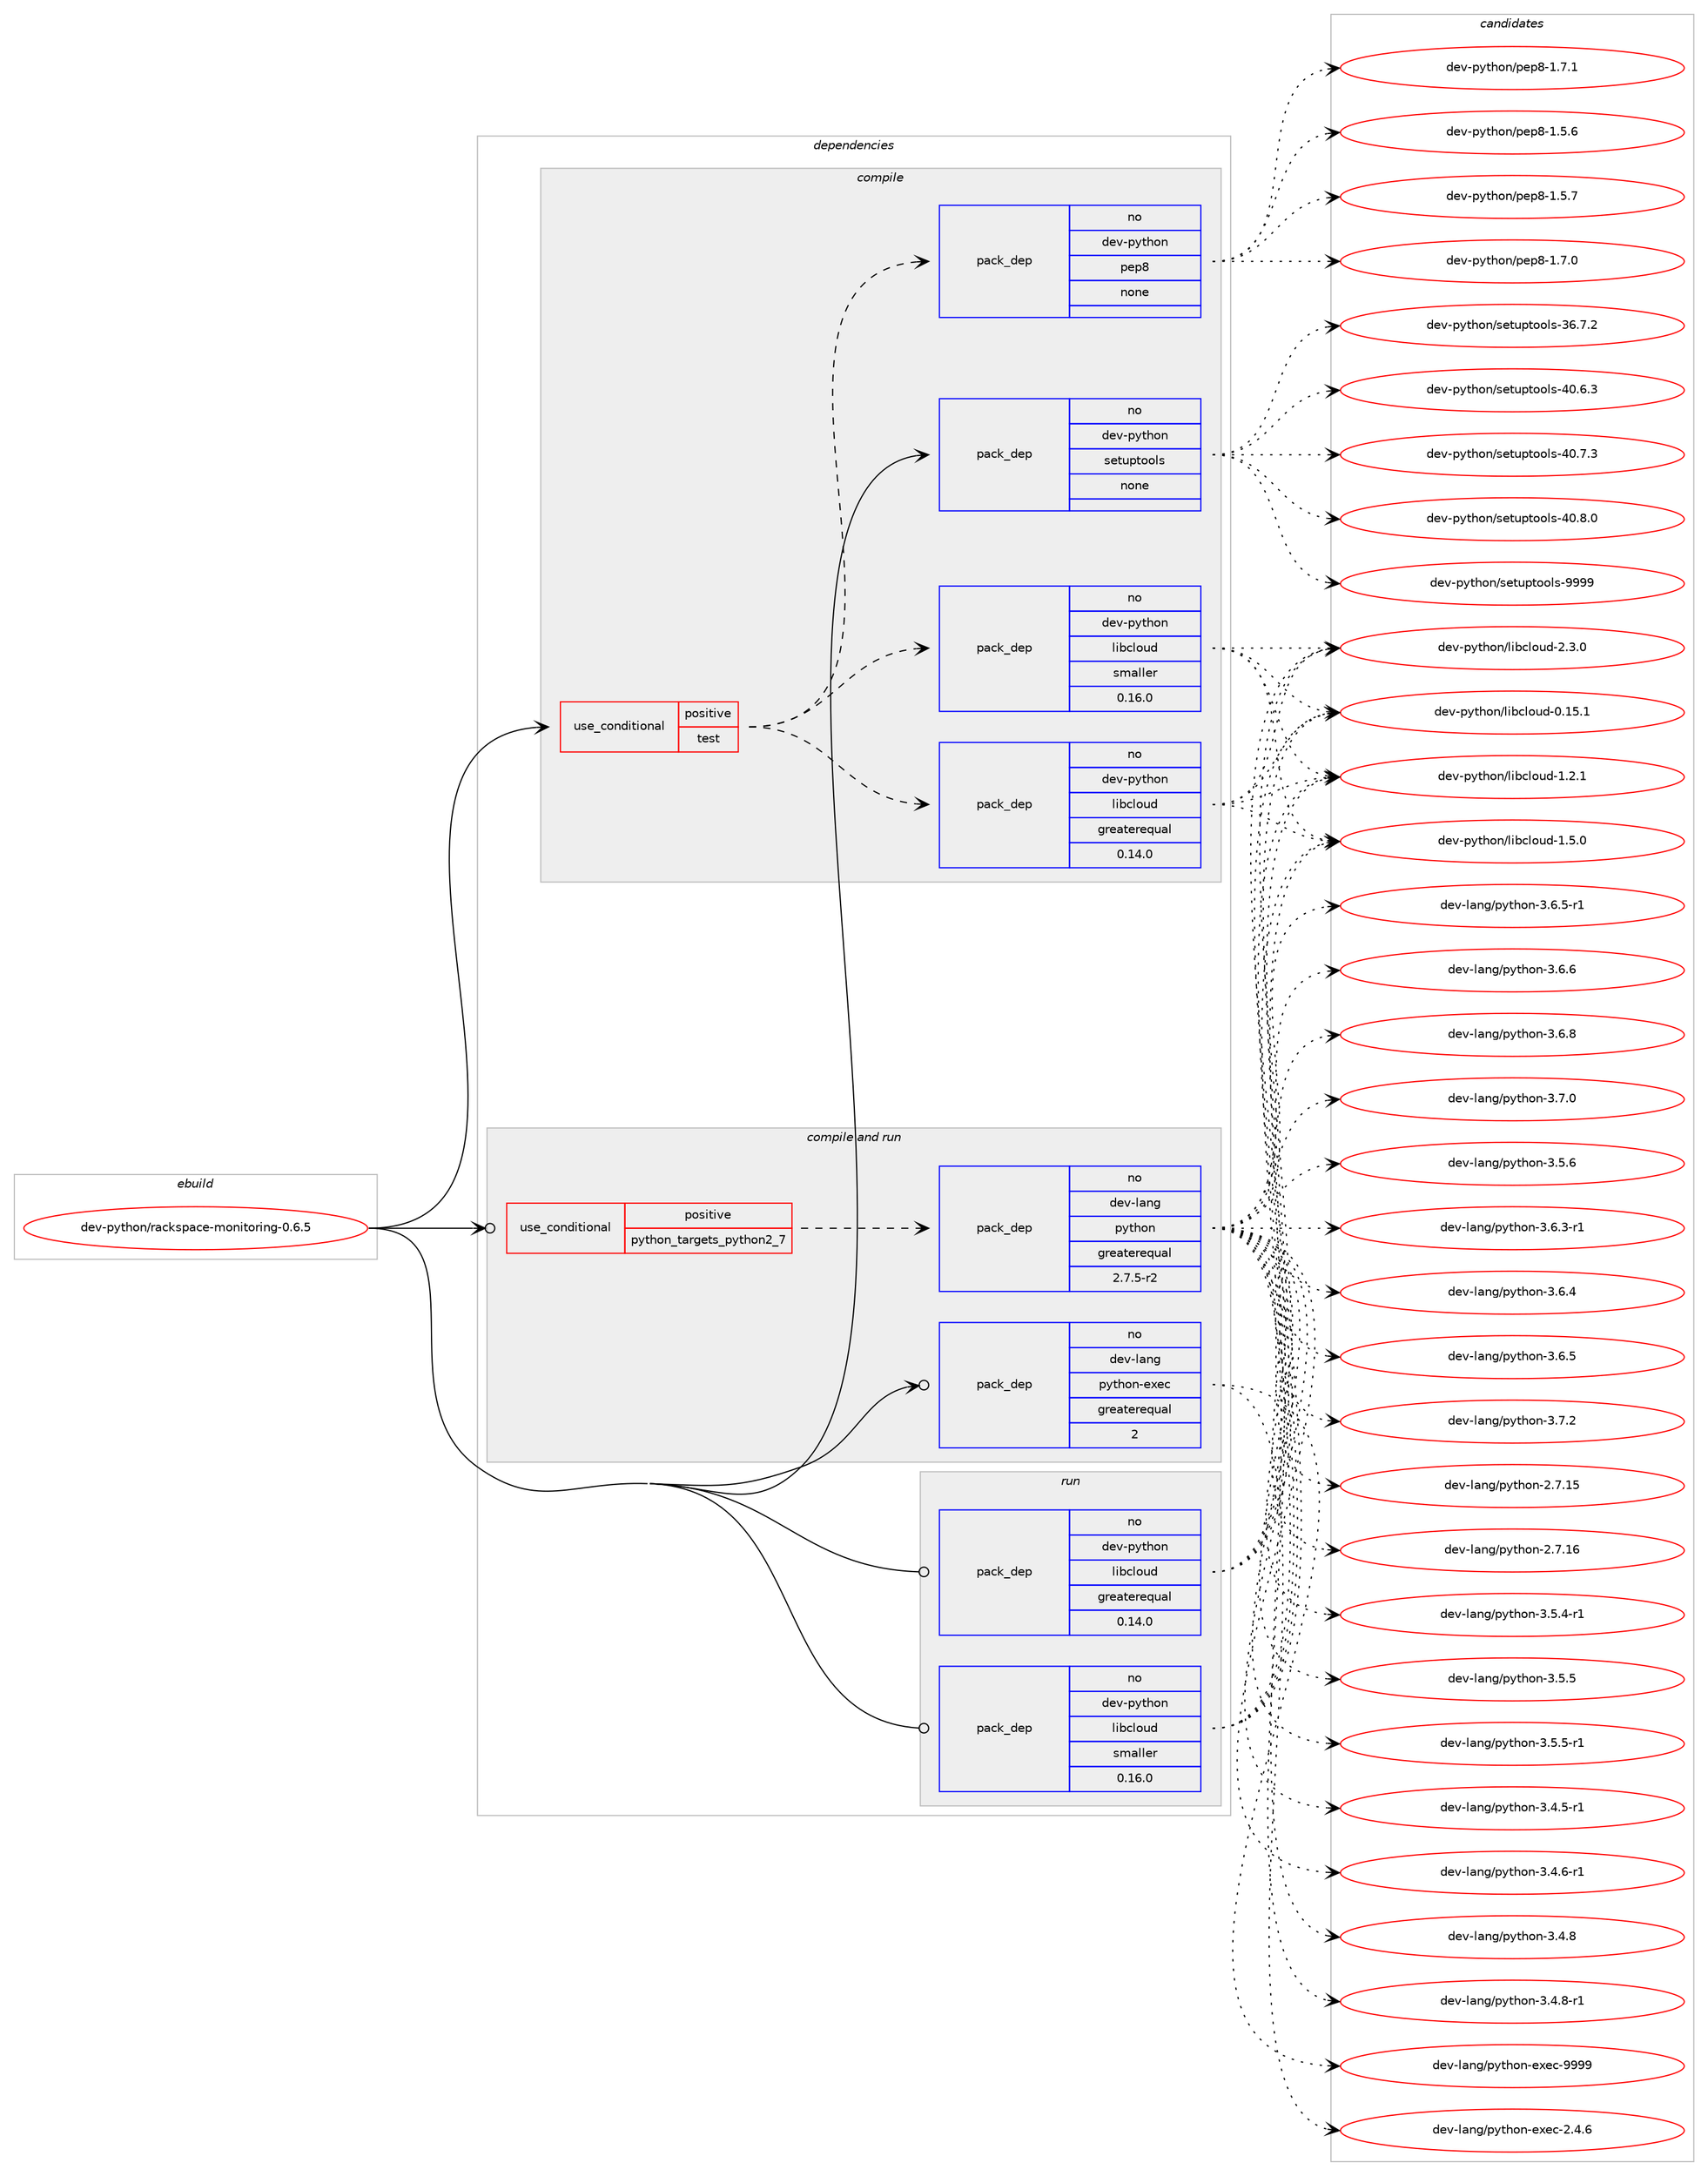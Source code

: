 digraph prolog {

# *************
# Graph options
# *************

newrank=true;
concentrate=true;
compound=true;
graph [rankdir=LR,fontname=Helvetica,fontsize=10,ranksep=1.5];#, ranksep=2.5, nodesep=0.2];
edge  [arrowhead=vee];
node  [fontname=Helvetica,fontsize=10];

# **********
# The ebuild
# **********

subgraph cluster_leftcol {
color=gray;
rank=same;
label=<<i>ebuild</i>>;
id [label="dev-python/rackspace-monitoring-0.6.5", color=red, width=4, href="../dev-python/rackspace-monitoring-0.6.5.svg"];
}

# ****************
# The dependencies
# ****************

subgraph cluster_midcol {
color=gray;
label=<<i>dependencies</i>>;
subgraph cluster_compile {
fillcolor="#eeeeee";
style=filled;
label=<<i>compile</i>>;
subgraph cond383510 {
dependency1438104 [label=<<TABLE BORDER="0" CELLBORDER="1" CELLSPACING="0" CELLPADDING="4"><TR><TD ROWSPAN="3" CELLPADDING="10">use_conditional</TD></TR><TR><TD>positive</TD></TR><TR><TD>test</TD></TR></TABLE>>, shape=none, color=red];
subgraph pack1031235 {
dependency1438105 [label=<<TABLE BORDER="0" CELLBORDER="1" CELLSPACING="0" CELLPADDING="4" WIDTH="220"><TR><TD ROWSPAN="6" CELLPADDING="30">pack_dep</TD></TR><TR><TD WIDTH="110">no</TD></TR><TR><TD>dev-python</TD></TR><TR><TD>pep8</TD></TR><TR><TD>none</TD></TR><TR><TD></TD></TR></TABLE>>, shape=none, color=blue];
}
dependency1438104:e -> dependency1438105:w [weight=20,style="dashed",arrowhead="vee"];
subgraph pack1031236 {
dependency1438106 [label=<<TABLE BORDER="0" CELLBORDER="1" CELLSPACING="0" CELLPADDING="4" WIDTH="220"><TR><TD ROWSPAN="6" CELLPADDING="30">pack_dep</TD></TR><TR><TD WIDTH="110">no</TD></TR><TR><TD>dev-python</TD></TR><TR><TD>libcloud</TD></TR><TR><TD>greaterequal</TD></TR><TR><TD>0.14.0</TD></TR></TABLE>>, shape=none, color=blue];
}
dependency1438104:e -> dependency1438106:w [weight=20,style="dashed",arrowhead="vee"];
subgraph pack1031237 {
dependency1438107 [label=<<TABLE BORDER="0" CELLBORDER="1" CELLSPACING="0" CELLPADDING="4" WIDTH="220"><TR><TD ROWSPAN="6" CELLPADDING="30">pack_dep</TD></TR><TR><TD WIDTH="110">no</TD></TR><TR><TD>dev-python</TD></TR><TR><TD>libcloud</TD></TR><TR><TD>smaller</TD></TR><TR><TD>0.16.0</TD></TR></TABLE>>, shape=none, color=blue];
}
dependency1438104:e -> dependency1438107:w [weight=20,style="dashed",arrowhead="vee"];
}
id:e -> dependency1438104:w [weight=20,style="solid",arrowhead="vee"];
subgraph pack1031238 {
dependency1438108 [label=<<TABLE BORDER="0" CELLBORDER="1" CELLSPACING="0" CELLPADDING="4" WIDTH="220"><TR><TD ROWSPAN="6" CELLPADDING="30">pack_dep</TD></TR><TR><TD WIDTH="110">no</TD></TR><TR><TD>dev-python</TD></TR><TR><TD>setuptools</TD></TR><TR><TD>none</TD></TR><TR><TD></TD></TR></TABLE>>, shape=none, color=blue];
}
id:e -> dependency1438108:w [weight=20,style="solid",arrowhead="vee"];
}
subgraph cluster_compileandrun {
fillcolor="#eeeeee";
style=filled;
label=<<i>compile and run</i>>;
subgraph cond383511 {
dependency1438109 [label=<<TABLE BORDER="0" CELLBORDER="1" CELLSPACING="0" CELLPADDING="4"><TR><TD ROWSPAN="3" CELLPADDING="10">use_conditional</TD></TR><TR><TD>positive</TD></TR><TR><TD>python_targets_python2_7</TD></TR></TABLE>>, shape=none, color=red];
subgraph pack1031239 {
dependency1438110 [label=<<TABLE BORDER="0" CELLBORDER="1" CELLSPACING="0" CELLPADDING="4" WIDTH="220"><TR><TD ROWSPAN="6" CELLPADDING="30">pack_dep</TD></TR><TR><TD WIDTH="110">no</TD></TR><TR><TD>dev-lang</TD></TR><TR><TD>python</TD></TR><TR><TD>greaterequal</TD></TR><TR><TD>2.7.5-r2</TD></TR></TABLE>>, shape=none, color=blue];
}
dependency1438109:e -> dependency1438110:w [weight=20,style="dashed",arrowhead="vee"];
}
id:e -> dependency1438109:w [weight=20,style="solid",arrowhead="odotvee"];
subgraph pack1031240 {
dependency1438111 [label=<<TABLE BORDER="0" CELLBORDER="1" CELLSPACING="0" CELLPADDING="4" WIDTH="220"><TR><TD ROWSPAN="6" CELLPADDING="30">pack_dep</TD></TR><TR><TD WIDTH="110">no</TD></TR><TR><TD>dev-lang</TD></TR><TR><TD>python-exec</TD></TR><TR><TD>greaterequal</TD></TR><TR><TD>2</TD></TR></TABLE>>, shape=none, color=blue];
}
id:e -> dependency1438111:w [weight=20,style="solid",arrowhead="odotvee"];
}
subgraph cluster_run {
fillcolor="#eeeeee";
style=filled;
label=<<i>run</i>>;
subgraph pack1031241 {
dependency1438112 [label=<<TABLE BORDER="0" CELLBORDER="1" CELLSPACING="0" CELLPADDING="4" WIDTH="220"><TR><TD ROWSPAN="6" CELLPADDING="30">pack_dep</TD></TR><TR><TD WIDTH="110">no</TD></TR><TR><TD>dev-python</TD></TR><TR><TD>libcloud</TD></TR><TR><TD>greaterequal</TD></TR><TR><TD>0.14.0</TD></TR></TABLE>>, shape=none, color=blue];
}
id:e -> dependency1438112:w [weight=20,style="solid",arrowhead="odot"];
subgraph pack1031242 {
dependency1438113 [label=<<TABLE BORDER="0" CELLBORDER="1" CELLSPACING="0" CELLPADDING="4" WIDTH="220"><TR><TD ROWSPAN="6" CELLPADDING="30">pack_dep</TD></TR><TR><TD WIDTH="110">no</TD></TR><TR><TD>dev-python</TD></TR><TR><TD>libcloud</TD></TR><TR><TD>smaller</TD></TR><TR><TD>0.16.0</TD></TR></TABLE>>, shape=none, color=blue];
}
id:e -> dependency1438113:w [weight=20,style="solid",arrowhead="odot"];
}
}

# **************
# The candidates
# **************

subgraph cluster_choices {
rank=same;
color=gray;
label=<<i>candidates</i>>;

subgraph choice1031235 {
color=black;
nodesep=1;
choice100101118451121211161041111104711210111256454946534654 [label="dev-python/pep8-1.5.6", color=red, width=4,href="../dev-python/pep8-1.5.6.svg"];
choice100101118451121211161041111104711210111256454946534655 [label="dev-python/pep8-1.5.7", color=red, width=4,href="../dev-python/pep8-1.5.7.svg"];
choice100101118451121211161041111104711210111256454946554648 [label="dev-python/pep8-1.7.0", color=red, width=4,href="../dev-python/pep8-1.7.0.svg"];
choice100101118451121211161041111104711210111256454946554649 [label="dev-python/pep8-1.7.1", color=red, width=4,href="../dev-python/pep8-1.7.1.svg"];
dependency1438105:e -> choice100101118451121211161041111104711210111256454946534654:w [style=dotted,weight="100"];
dependency1438105:e -> choice100101118451121211161041111104711210111256454946534655:w [style=dotted,weight="100"];
dependency1438105:e -> choice100101118451121211161041111104711210111256454946554648:w [style=dotted,weight="100"];
dependency1438105:e -> choice100101118451121211161041111104711210111256454946554649:w [style=dotted,weight="100"];
}
subgraph choice1031236 {
color=black;
nodesep=1;
choice1001011184511212111610411111047108105989910811111710045484649534649 [label="dev-python/libcloud-0.15.1", color=red, width=4,href="../dev-python/libcloud-0.15.1.svg"];
choice10010111845112121116104111110471081059899108111117100454946504649 [label="dev-python/libcloud-1.2.1", color=red, width=4,href="../dev-python/libcloud-1.2.1.svg"];
choice10010111845112121116104111110471081059899108111117100454946534648 [label="dev-python/libcloud-1.5.0", color=red, width=4,href="../dev-python/libcloud-1.5.0.svg"];
choice10010111845112121116104111110471081059899108111117100455046514648 [label="dev-python/libcloud-2.3.0", color=red, width=4,href="../dev-python/libcloud-2.3.0.svg"];
dependency1438106:e -> choice1001011184511212111610411111047108105989910811111710045484649534649:w [style=dotted,weight="100"];
dependency1438106:e -> choice10010111845112121116104111110471081059899108111117100454946504649:w [style=dotted,weight="100"];
dependency1438106:e -> choice10010111845112121116104111110471081059899108111117100454946534648:w [style=dotted,weight="100"];
dependency1438106:e -> choice10010111845112121116104111110471081059899108111117100455046514648:w [style=dotted,weight="100"];
}
subgraph choice1031237 {
color=black;
nodesep=1;
choice1001011184511212111610411111047108105989910811111710045484649534649 [label="dev-python/libcloud-0.15.1", color=red, width=4,href="../dev-python/libcloud-0.15.1.svg"];
choice10010111845112121116104111110471081059899108111117100454946504649 [label="dev-python/libcloud-1.2.1", color=red, width=4,href="../dev-python/libcloud-1.2.1.svg"];
choice10010111845112121116104111110471081059899108111117100454946534648 [label="dev-python/libcloud-1.5.0", color=red, width=4,href="../dev-python/libcloud-1.5.0.svg"];
choice10010111845112121116104111110471081059899108111117100455046514648 [label="dev-python/libcloud-2.3.0", color=red, width=4,href="../dev-python/libcloud-2.3.0.svg"];
dependency1438107:e -> choice1001011184511212111610411111047108105989910811111710045484649534649:w [style=dotted,weight="100"];
dependency1438107:e -> choice10010111845112121116104111110471081059899108111117100454946504649:w [style=dotted,weight="100"];
dependency1438107:e -> choice10010111845112121116104111110471081059899108111117100454946534648:w [style=dotted,weight="100"];
dependency1438107:e -> choice10010111845112121116104111110471081059899108111117100455046514648:w [style=dotted,weight="100"];
}
subgraph choice1031238 {
color=black;
nodesep=1;
choice100101118451121211161041111104711510111611711211611111110811545515446554650 [label="dev-python/setuptools-36.7.2", color=red, width=4,href="../dev-python/setuptools-36.7.2.svg"];
choice100101118451121211161041111104711510111611711211611111110811545524846544651 [label="dev-python/setuptools-40.6.3", color=red, width=4,href="../dev-python/setuptools-40.6.3.svg"];
choice100101118451121211161041111104711510111611711211611111110811545524846554651 [label="dev-python/setuptools-40.7.3", color=red, width=4,href="../dev-python/setuptools-40.7.3.svg"];
choice100101118451121211161041111104711510111611711211611111110811545524846564648 [label="dev-python/setuptools-40.8.0", color=red, width=4,href="../dev-python/setuptools-40.8.0.svg"];
choice10010111845112121116104111110471151011161171121161111111081154557575757 [label="dev-python/setuptools-9999", color=red, width=4,href="../dev-python/setuptools-9999.svg"];
dependency1438108:e -> choice100101118451121211161041111104711510111611711211611111110811545515446554650:w [style=dotted,weight="100"];
dependency1438108:e -> choice100101118451121211161041111104711510111611711211611111110811545524846544651:w [style=dotted,weight="100"];
dependency1438108:e -> choice100101118451121211161041111104711510111611711211611111110811545524846554651:w [style=dotted,weight="100"];
dependency1438108:e -> choice100101118451121211161041111104711510111611711211611111110811545524846564648:w [style=dotted,weight="100"];
dependency1438108:e -> choice10010111845112121116104111110471151011161171121161111111081154557575757:w [style=dotted,weight="100"];
}
subgraph choice1031239 {
color=black;
nodesep=1;
choice10010111845108971101034711212111610411111045504655464953 [label="dev-lang/python-2.7.15", color=red, width=4,href="../dev-lang/python-2.7.15.svg"];
choice10010111845108971101034711212111610411111045504655464954 [label="dev-lang/python-2.7.16", color=red, width=4,href="../dev-lang/python-2.7.16.svg"];
choice1001011184510897110103471121211161041111104551465246534511449 [label="dev-lang/python-3.4.5-r1", color=red, width=4,href="../dev-lang/python-3.4.5-r1.svg"];
choice1001011184510897110103471121211161041111104551465246544511449 [label="dev-lang/python-3.4.6-r1", color=red, width=4,href="../dev-lang/python-3.4.6-r1.svg"];
choice100101118451089711010347112121116104111110455146524656 [label="dev-lang/python-3.4.8", color=red, width=4,href="../dev-lang/python-3.4.8.svg"];
choice1001011184510897110103471121211161041111104551465246564511449 [label="dev-lang/python-3.4.8-r1", color=red, width=4,href="../dev-lang/python-3.4.8-r1.svg"];
choice1001011184510897110103471121211161041111104551465346524511449 [label="dev-lang/python-3.5.4-r1", color=red, width=4,href="../dev-lang/python-3.5.4-r1.svg"];
choice100101118451089711010347112121116104111110455146534653 [label="dev-lang/python-3.5.5", color=red, width=4,href="../dev-lang/python-3.5.5.svg"];
choice1001011184510897110103471121211161041111104551465346534511449 [label="dev-lang/python-3.5.5-r1", color=red, width=4,href="../dev-lang/python-3.5.5-r1.svg"];
choice100101118451089711010347112121116104111110455146534654 [label="dev-lang/python-3.5.6", color=red, width=4,href="../dev-lang/python-3.5.6.svg"];
choice1001011184510897110103471121211161041111104551465446514511449 [label="dev-lang/python-3.6.3-r1", color=red, width=4,href="../dev-lang/python-3.6.3-r1.svg"];
choice100101118451089711010347112121116104111110455146544652 [label="dev-lang/python-3.6.4", color=red, width=4,href="../dev-lang/python-3.6.4.svg"];
choice100101118451089711010347112121116104111110455146544653 [label="dev-lang/python-3.6.5", color=red, width=4,href="../dev-lang/python-3.6.5.svg"];
choice1001011184510897110103471121211161041111104551465446534511449 [label="dev-lang/python-3.6.5-r1", color=red, width=4,href="../dev-lang/python-3.6.5-r1.svg"];
choice100101118451089711010347112121116104111110455146544654 [label="dev-lang/python-3.6.6", color=red, width=4,href="../dev-lang/python-3.6.6.svg"];
choice100101118451089711010347112121116104111110455146544656 [label="dev-lang/python-3.6.8", color=red, width=4,href="../dev-lang/python-3.6.8.svg"];
choice100101118451089711010347112121116104111110455146554648 [label="dev-lang/python-3.7.0", color=red, width=4,href="../dev-lang/python-3.7.0.svg"];
choice100101118451089711010347112121116104111110455146554650 [label="dev-lang/python-3.7.2", color=red, width=4,href="../dev-lang/python-3.7.2.svg"];
dependency1438110:e -> choice10010111845108971101034711212111610411111045504655464953:w [style=dotted,weight="100"];
dependency1438110:e -> choice10010111845108971101034711212111610411111045504655464954:w [style=dotted,weight="100"];
dependency1438110:e -> choice1001011184510897110103471121211161041111104551465246534511449:w [style=dotted,weight="100"];
dependency1438110:e -> choice1001011184510897110103471121211161041111104551465246544511449:w [style=dotted,weight="100"];
dependency1438110:e -> choice100101118451089711010347112121116104111110455146524656:w [style=dotted,weight="100"];
dependency1438110:e -> choice1001011184510897110103471121211161041111104551465246564511449:w [style=dotted,weight="100"];
dependency1438110:e -> choice1001011184510897110103471121211161041111104551465346524511449:w [style=dotted,weight="100"];
dependency1438110:e -> choice100101118451089711010347112121116104111110455146534653:w [style=dotted,weight="100"];
dependency1438110:e -> choice1001011184510897110103471121211161041111104551465346534511449:w [style=dotted,weight="100"];
dependency1438110:e -> choice100101118451089711010347112121116104111110455146534654:w [style=dotted,weight="100"];
dependency1438110:e -> choice1001011184510897110103471121211161041111104551465446514511449:w [style=dotted,weight="100"];
dependency1438110:e -> choice100101118451089711010347112121116104111110455146544652:w [style=dotted,weight="100"];
dependency1438110:e -> choice100101118451089711010347112121116104111110455146544653:w [style=dotted,weight="100"];
dependency1438110:e -> choice1001011184510897110103471121211161041111104551465446534511449:w [style=dotted,weight="100"];
dependency1438110:e -> choice100101118451089711010347112121116104111110455146544654:w [style=dotted,weight="100"];
dependency1438110:e -> choice100101118451089711010347112121116104111110455146544656:w [style=dotted,weight="100"];
dependency1438110:e -> choice100101118451089711010347112121116104111110455146554648:w [style=dotted,weight="100"];
dependency1438110:e -> choice100101118451089711010347112121116104111110455146554650:w [style=dotted,weight="100"];
}
subgraph choice1031240 {
color=black;
nodesep=1;
choice1001011184510897110103471121211161041111104510112010199455046524654 [label="dev-lang/python-exec-2.4.6", color=red, width=4,href="../dev-lang/python-exec-2.4.6.svg"];
choice10010111845108971101034711212111610411111045101120101994557575757 [label="dev-lang/python-exec-9999", color=red, width=4,href="../dev-lang/python-exec-9999.svg"];
dependency1438111:e -> choice1001011184510897110103471121211161041111104510112010199455046524654:w [style=dotted,weight="100"];
dependency1438111:e -> choice10010111845108971101034711212111610411111045101120101994557575757:w [style=dotted,weight="100"];
}
subgraph choice1031241 {
color=black;
nodesep=1;
choice1001011184511212111610411111047108105989910811111710045484649534649 [label="dev-python/libcloud-0.15.1", color=red, width=4,href="../dev-python/libcloud-0.15.1.svg"];
choice10010111845112121116104111110471081059899108111117100454946504649 [label="dev-python/libcloud-1.2.1", color=red, width=4,href="../dev-python/libcloud-1.2.1.svg"];
choice10010111845112121116104111110471081059899108111117100454946534648 [label="dev-python/libcloud-1.5.0", color=red, width=4,href="../dev-python/libcloud-1.5.0.svg"];
choice10010111845112121116104111110471081059899108111117100455046514648 [label="dev-python/libcloud-2.3.0", color=red, width=4,href="../dev-python/libcloud-2.3.0.svg"];
dependency1438112:e -> choice1001011184511212111610411111047108105989910811111710045484649534649:w [style=dotted,weight="100"];
dependency1438112:e -> choice10010111845112121116104111110471081059899108111117100454946504649:w [style=dotted,weight="100"];
dependency1438112:e -> choice10010111845112121116104111110471081059899108111117100454946534648:w [style=dotted,weight="100"];
dependency1438112:e -> choice10010111845112121116104111110471081059899108111117100455046514648:w [style=dotted,weight="100"];
}
subgraph choice1031242 {
color=black;
nodesep=1;
choice1001011184511212111610411111047108105989910811111710045484649534649 [label="dev-python/libcloud-0.15.1", color=red, width=4,href="../dev-python/libcloud-0.15.1.svg"];
choice10010111845112121116104111110471081059899108111117100454946504649 [label="dev-python/libcloud-1.2.1", color=red, width=4,href="../dev-python/libcloud-1.2.1.svg"];
choice10010111845112121116104111110471081059899108111117100454946534648 [label="dev-python/libcloud-1.5.0", color=red, width=4,href="../dev-python/libcloud-1.5.0.svg"];
choice10010111845112121116104111110471081059899108111117100455046514648 [label="dev-python/libcloud-2.3.0", color=red, width=4,href="../dev-python/libcloud-2.3.0.svg"];
dependency1438113:e -> choice1001011184511212111610411111047108105989910811111710045484649534649:w [style=dotted,weight="100"];
dependency1438113:e -> choice10010111845112121116104111110471081059899108111117100454946504649:w [style=dotted,weight="100"];
dependency1438113:e -> choice10010111845112121116104111110471081059899108111117100454946534648:w [style=dotted,weight="100"];
dependency1438113:e -> choice10010111845112121116104111110471081059899108111117100455046514648:w [style=dotted,weight="100"];
}
}

}
